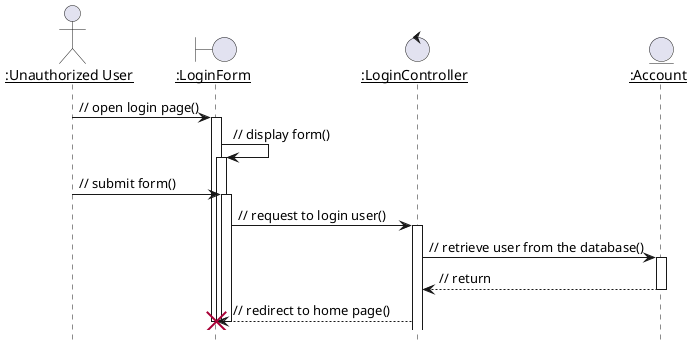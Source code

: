 @startuml
hide footbox
autoactivate on
skinparam sequenceParticipant underline
actor ":Unauthorized User" as usr
boundary ":LoginForm" as form
control ":LoginController" as ctl
entity ":Account" as acc

usr -> form: // open login page()
form -> form: // display form()
usr -> form: // submit form()
form -> ctl: // request to login user()
ctl -> acc: // retrieve user from the database()
ctl <-- acc: // return
form <-- ctl !!: // redirect to home page()
deactivate form
deactivate form
@enduml
